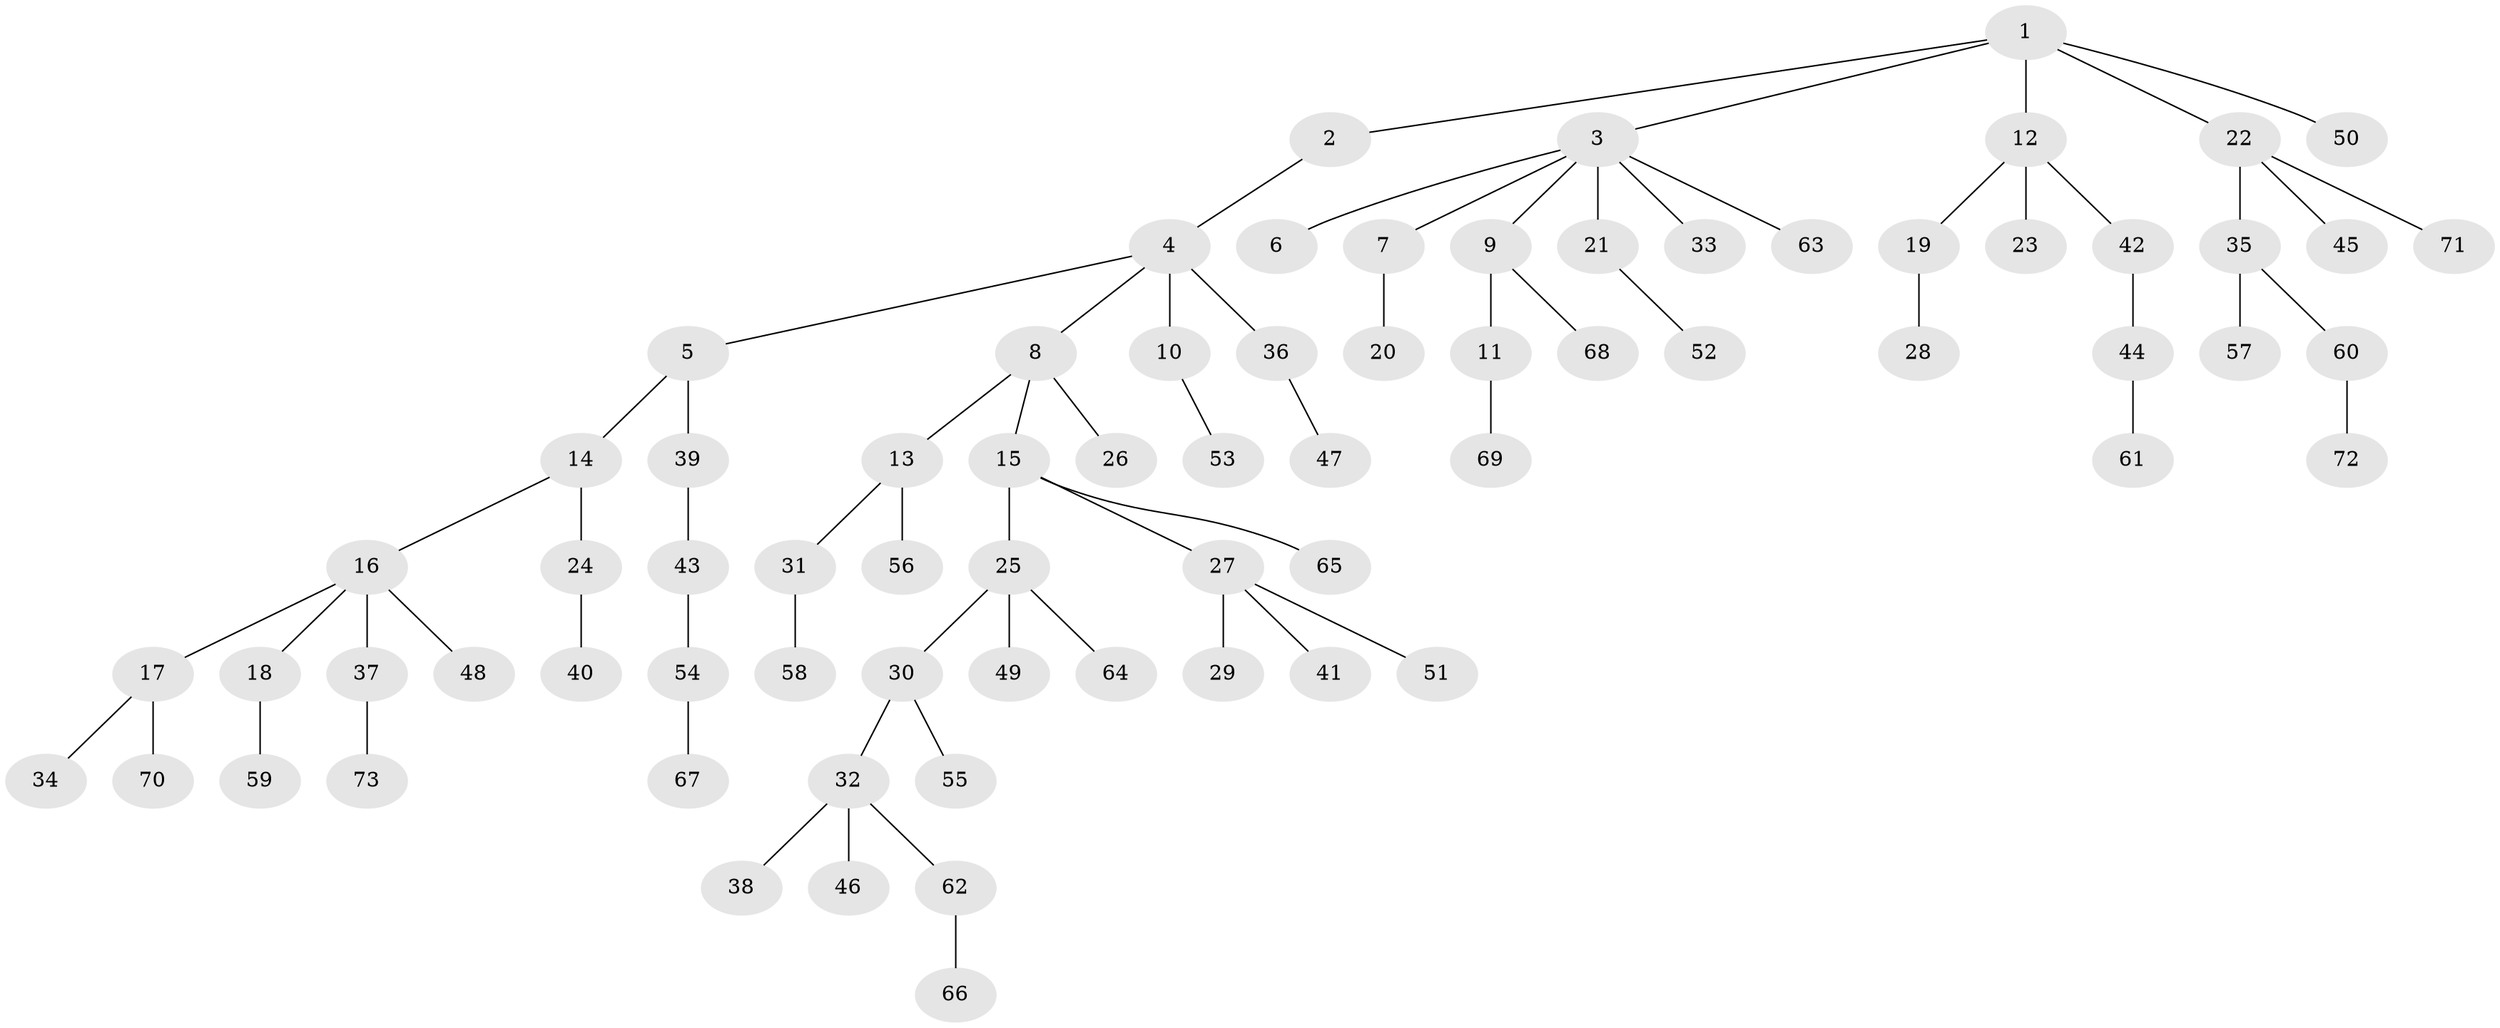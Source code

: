 // coarse degree distribution, {5: 0.06666666666666667, 6: 0.044444444444444446, 4: 0.044444444444444446, 1: 0.6222222222222222, 3: 0.1111111111111111, 2: 0.1111111111111111}
// Generated by graph-tools (version 1.1) at 2025/24/03/03/25 07:24:06]
// undirected, 73 vertices, 72 edges
graph export_dot {
graph [start="1"]
  node [color=gray90,style=filled];
  1;
  2;
  3;
  4;
  5;
  6;
  7;
  8;
  9;
  10;
  11;
  12;
  13;
  14;
  15;
  16;
  17;
  18;
  19;
  20;
  21;
  22;
  23;
  24;
  25;
  26;
  27;
  28;
  29;
  30;
  31;
  32;
  33;
  34;
  35;
  36;
  37;
  38;
  39;
  40;
  41;
  42;
  43;
  44;
  45;
  46;
  47;
  48;
  49;
  50;
  51;
  52;
  53;
  54;
  55;
  56;
  57;
  58;
  59;
  60;
  61;
  62;
  63;
  64;
  65;
  66;
  67;
  68;
  69;
  70;
  71;
  72;
  73;
  1 -- 2;
  1 -- 3;
  1 -- 12;
  1 -- 22;
  1 -- 50;
  2 -- 4;
  3 -- 6;
  3 -- 7;
  3 -- 9;
  3 -- 21;
  3 -- 33;
  3 -- 63;
  4 -- 5;
  4 -- 8;
  4 -- 10;
  4 -- 36;
  5 -- 14;
  5 -- 39;
  7 -- 20;
  8 -- 13;
  8 -- 15;
  8 -- 26;
  9 -- 11;
  9 -- 68;
  10 -- 53;
  11 -- 69;
  12 -- 19;
  12 -- 23;
  12 -- 42;
  13 -- 31;
  13 -- 56;
  14 -- 16;
  14 -- 24;
  15 -- 25;
  15 -- 27;
  15 -- 65;
  16 -- 17;
  16 -- 18;
  16 -- 37;
  16 -- 48;
  17 -- 34;
  17 -- 70;
  18 -- 59;
  19 -- 28;
  21 -- 52;
  22 -- 35;
  22 -- 45;
  22 -- 71;
  24 -- 40;
  25 -- 30;
  25 -- 49;
  25 -- 64;
  27 -- 29;
  27 -- 41;
  27 -- 51;
  30 -- 32;
  30 -- 55;
  31 -- 58;
  32 -- 38;
  32 -- 46;
  32 -- 62;
  35 -- 57;
  35 -- 60;
  36 -- 47;
  37 -- 73;
  39 -- 43;
  42 -- 44;
  43 -- 54;
  44 -- 61;
  54 -- 67;
  60 -- 72;
  62 -- 66;
}
